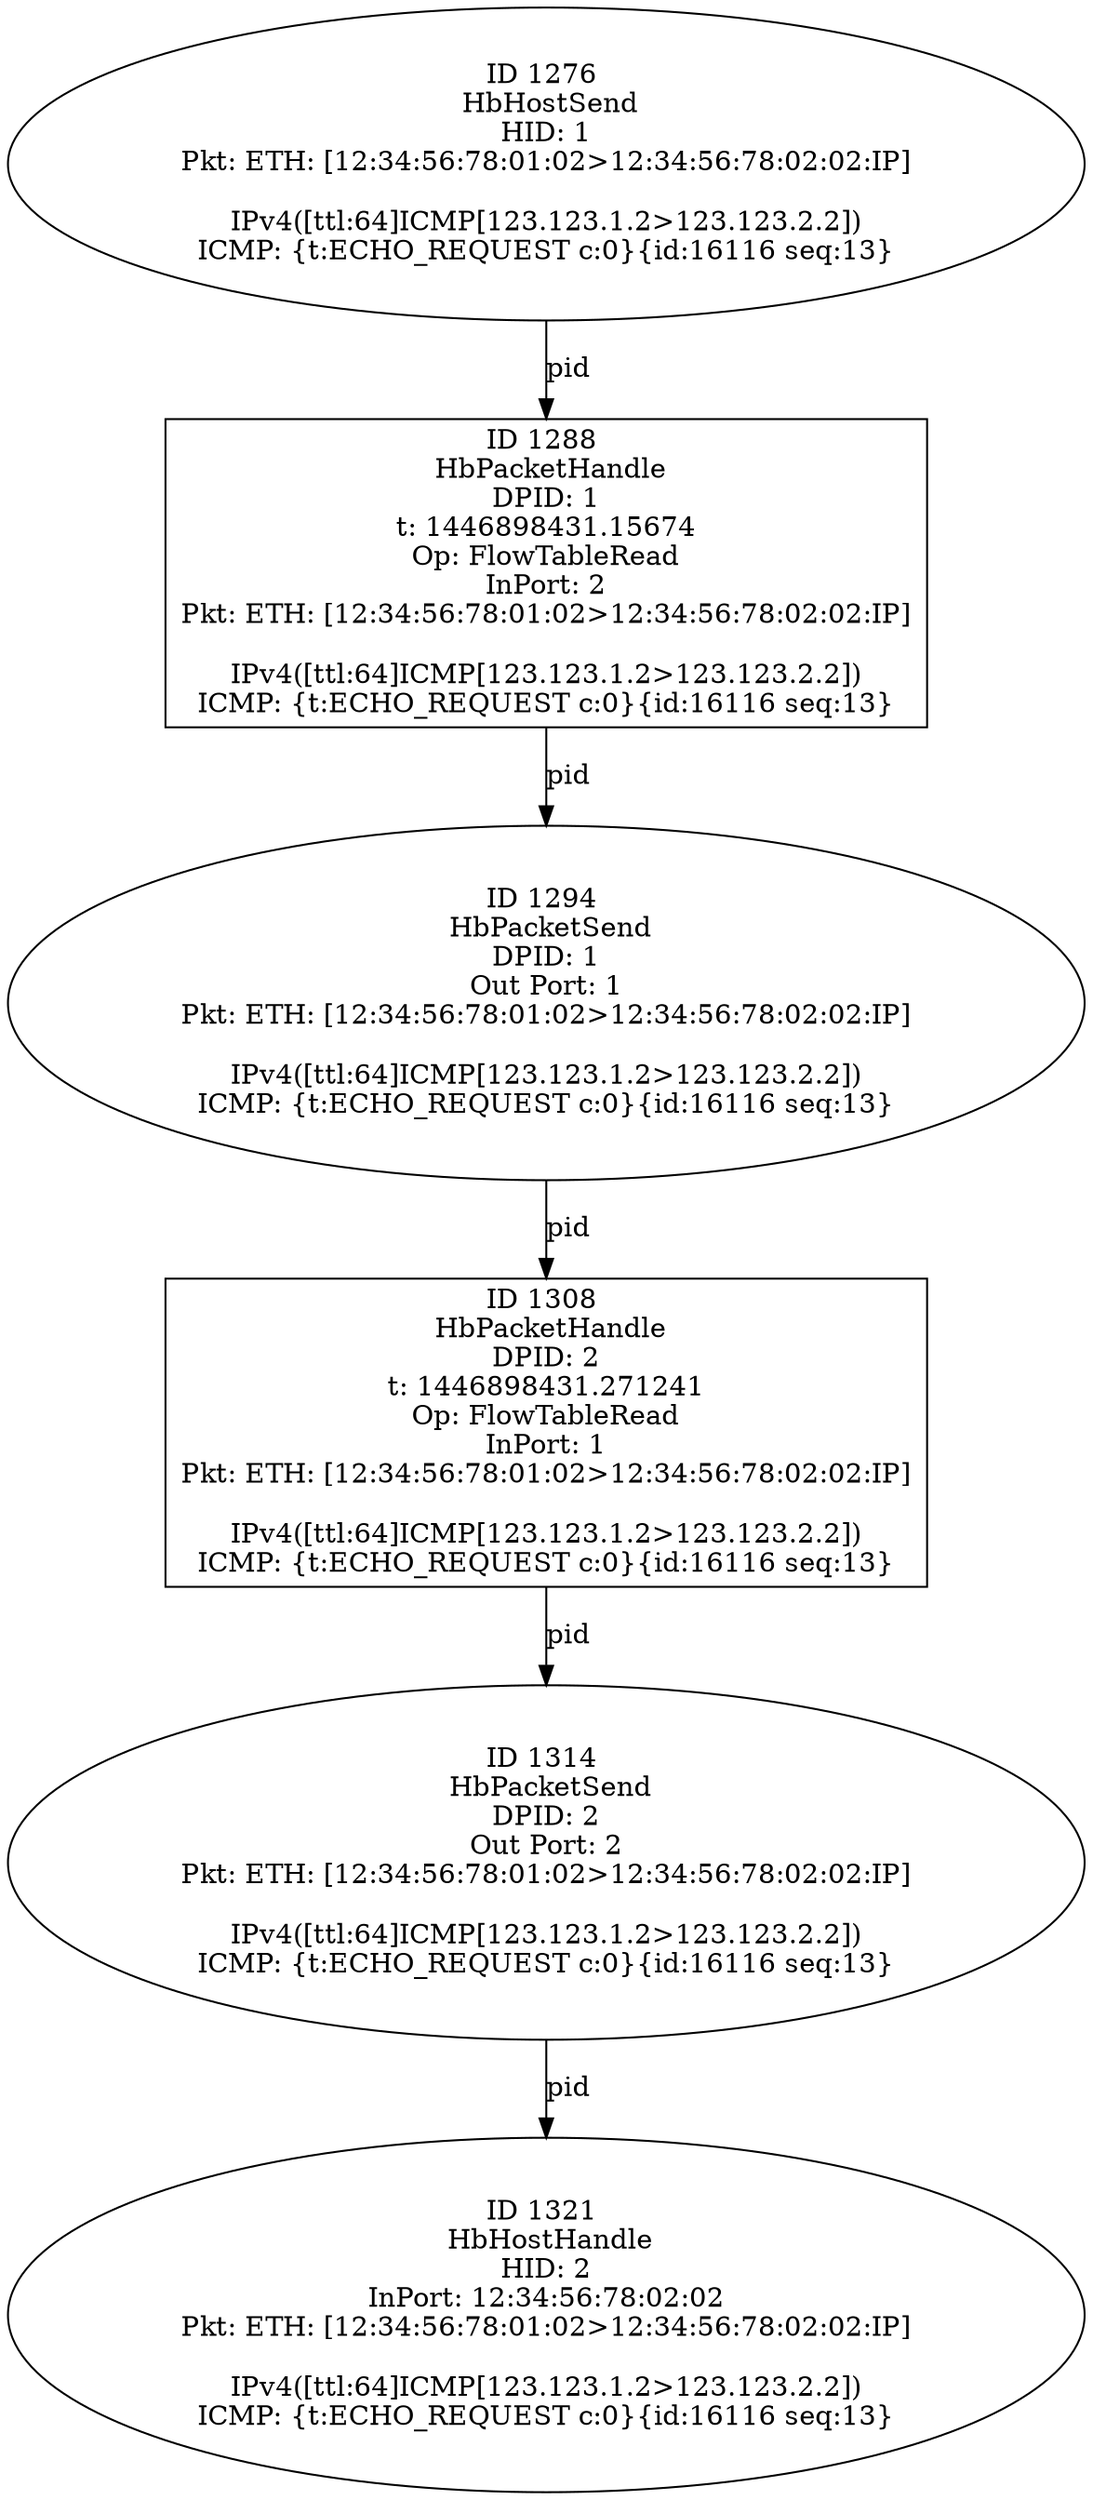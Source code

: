 strict digraph G {
1314 [shape=oval, event=<hb_events.HbPacketSend object at 0x10fa8aa10>, label="ID 1314 
 HbPacketSend
DPID: 2
Out Port: 2
Pkt: ETH: [12:34:56:78:01:02>12:34:56:78:02:02:IP]

IPv4([ttl:64]ICMP[123.123.1.2>123.123.2.2])
ICMP: {t:ECHO_REQUEST c:0}{id:16116 seq:13}"];
1288 [shape=box, event=<hb_events.HbPacketHandle object at 0x10fa78390>, label="ID 1288 
 HbPacketHandle
DPID: 1
t: 1446898431.15674
Op: FlowTableRead
InPort: 2
Pkt: ETH: [12:34:56:78:01:02>12:34:56:78:02:02:IP]

IPv4([ttl:64]ICMP[123.123.1.2>123.123.2.2])
ICMP: {t:ECHO_REQUEST c:0}{id:16116 seq:13}"];
1321 [shape=oval, event=<hb_events.HbHostHandle object at 0x10fa8aad0>, label="ID 1321 
 HbHostHandle
HID: 2
InPort: 12:34:56:78:02:02
Pkt: ETH: [12:34:56:78:01:02>12:34:56:78:02:02:IP]

IPv4([ttl:64]ICMP[123.123.1.2>123.123.2.2])
ICMP: {t:ECHO_REQUEST c:0}{id:16116 seq:13}"];
1294 [shape=oval, event=<hb_events.HbPacketSend object at 0x10fa78750>, label="ID 1294 
 HbPacketSend
DPID: 1
Out Port: 1
Pkt: ETH: [12:34:56:78:01:02>12:34:56:78:02:02:IP]

IPv4([ttl:64]ICMP[123.123.1.2>123.123.2.2])
ICMP: {t:ECHO_REQUEST c:0}{id:16116 seq:13}"];
1308 [shape=box, event=<hb_events.HbPacketHandle object at 0x10fa6f190>, label="ID 1308 
 HbPacketHandle
DPID: 2
t: 1446898431.271241
Op: FlowTableRead
InPort: 1
Pkt: ETH: [12:34:56:78:01:02>12:34:56:78:02:02:IP]

IPv4([ttl:64]ICMP[123.123.1.2>123.123.2.2])
ICMP: {t:ECHO_REQUEST c:0}{id:16116 seq:13}"];
1276 [shape=oval, event=<hb_events.HbHostSend object at 0x10fa6aa10>, label="ID 1276 
 HbHostSend
HID: 1
Pkt: ETH: [12:34:56:78:01:02>12:34:56:78:02:02:IP]

IPv4([ttl:64]ICMP[123.123.1.2>123.123.2.2])
ICMP: {t:ECHO_REQUEST c:0}{id:16116 seq:13}"];
1314 -> 1321  [rel=pid, label=pid];
1288 -> 1294  [rel=pid, label=pid];
1294 -> 1308  [rel=pid, label=pid];
1276 -> 1288  [rel=pid, label=pid];
1308 -> 1314  [rel=pid, label=pid];
}
